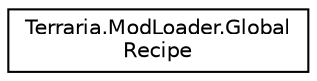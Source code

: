 digraph "Graphical Class Hierarchy"
{
 // LATEX_PDF_SIZE
  edge [fontname="Helvetica",fontsize="10",labelfontname="Helvetica",labelfontsize="10"];
  node [fontname="Helvetica",fontsize="10",shape=record];
  rankdir="LR";
  Node0 [label="Terraria.ModLoader.Global\lRecipe",height=0.2,width=0.4,color="black", fillcolor="white", style="filled",URL="$class_terraria_1_1_mod_loader_1_1_global_recipe.html",tooltip="This class provides hooks that control all recipes in the game."];
}
